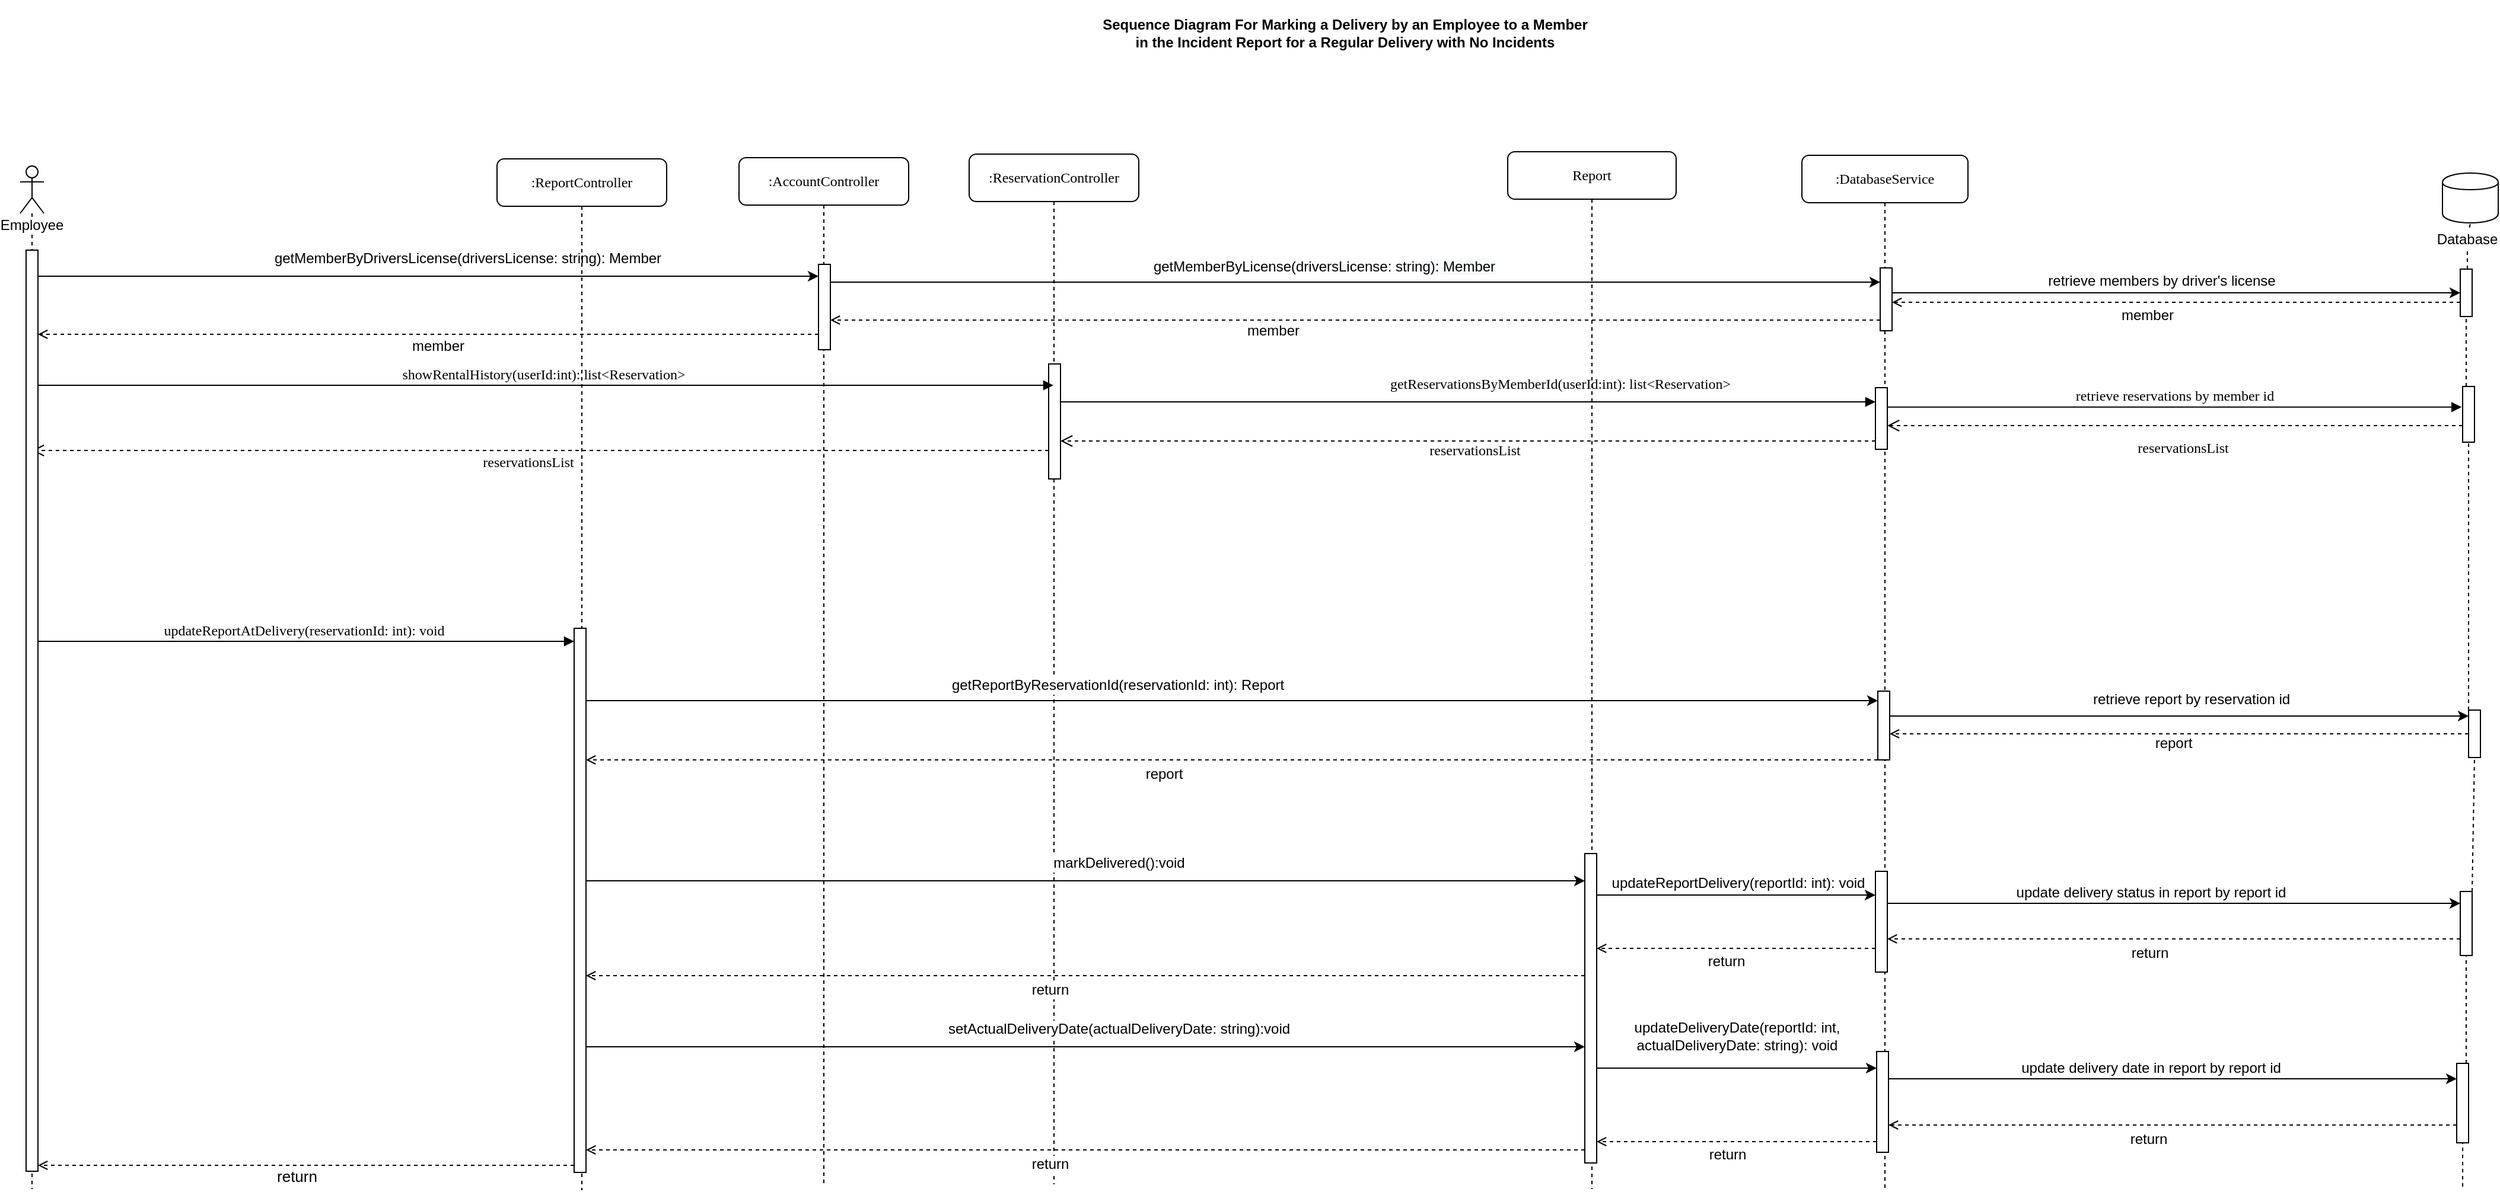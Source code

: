 <mxfile version="13.1.12" type="device"><diagram name="Page-1" id="13e1069c-82ec-6db2-03f1-153e76fe0fe0"><mxGraphModel dx="2339" dy="1403" grid="0" gridSize="10" guides="0" tooltips="1" connect="1" arrows="1" fold="1" page="0" pageScale="1" pageWidth="1100" pageHeight="850" background="#ffffff" math="0" shadow="0"><root><mxCell id="0"/><mxCell id="1" parent="0"/><mxCell id="7baba1c4bc27f4b0-4" value=":ReservationController" style="shape=umlLifeline;perimeter=lifelinePerimeter;whiteSpace=wrap;html=1;container=1;collapsible=0;recursiveResize=0;outlineConnect=0;rounded=1;shadow=0;comic=0;labelBackgroundColor=none;strokeWidth=1;fontFamily=Verdana;fontSize=12;align=center;" parent="1" vertex="1"><mxGeometry x="460" y="70" width="143" height="869" as="geometry"/></mxCell><mxCell id="2_v1sMjzPOBlrvBUJolD-1" value="" style="html=1;points=[];perimeter=orthogonalPerimeter;rounded=0;shadow=0;comic=0;labelBackgroundColor=none;strokeWidth=1;fontFamily=Verdana;fontSize=12;align=center;" vertex="1" parent="7baba1c4bc27f4b0-4"><mxGeometry x="67" y="177" width="10" height="97" as="geometry"/></mxCell><mxCell id="7baba1c4bc27f4b0-5" value=":DatabaseService" style="shape=umlLifeline;perimeter=lifelinePerimeter;whiteSpace=wrap;html=1;container=1;collapsible=0;recursiveResize=0;outlineConnect=0;rounded=1;shadow=0;comic=0;labelBackgroundColor=none;strokeWidth=1;fontFamily=Verdana;fontSize=12;align=center;" parent="1" vertex="1"><mxGeometry x="1162" y="71" width="140" height="872" as="geometry"/></mxCell><mxCell id="7baba1c4bc27f4b0-19" value="" style="html=1;points=[];perimeter=orthogonalPerimeter;rounded=0;shadow=0;comic=0;labelBackgroundColor=none;strokeWidth=1;fontFamily=Verdana;fontSize=12;align=center;" parent="7baba1c4bc27f4b0-5" vertex="1"><mxGeometry x="62" y="196" width="10" height="52" as="geometry"/></mxCell><mxCell id="VKYwvumuW-N2ufbcX_XP-7" value="" style="html=1;points=[];perimeter=orthogonalPerimeter;rounded=0;shadow=0;comic=0;labelBackgroundColor=none;strokeWidth=1;fontFamily=Verdana;fontSize=12;align=center;" parent="7baba1c4bc27f4b0-5" vertex="1"><mxGeometry x="64" y="452" width="10" height="58" as="geometry"/></mxCell><mxCell id="VKYwvumuW-N2ufbcX_XP-33" value="" style="html=1;points=[];perimeter=orthogonalPerimeter;rounded=0;shadow=0;comic=0;labelBackgroundColor=none;strokeWidth=1;fontFamily=Verdana;fontSize=12;align=center;" parent="7baba1c4bc27f4b0-5" vertex="1"><mxGeometry x="62" y="604" width="10" height="85" as="geometry"/></mxCell><mxCell id="2_v1sMjzPOBlrvBUJolD-3" value="" style="html=1;points=[];perimeter=orthogonalPerimeter;rounded=0;shadow=0;comic=0;labelBackgroundColor=none;strokeWidth=1;fontFamily=Verdana;fontSize=12;align=center;" vertex="1" parent="7baba1c4bc27f4b0-5"><mxGeometry x="66" y="95" width="10" height="53" as="geometry"/></mxCell><mxCell id="2_v1sMjzPOBlrvBUJolD-50" value="" style="html=1;points=[];perimeter=orthogonalPerimeter;rounded=0;shadow=0;comic=0;labelBackgroundColor=none;strokeWidth=1;fontFamily=Verdana;fontSize=12;align=center;" vertex="1" parent="7baba1c4bc27f4b0-5"><mxGeometry x="63" y="756" width="10" height="85" as="geometry"/></mxCell><mxCell id="7baba1c4bc27f4b0-17" value="updateReportAtDelivery(reservationId: int): void" style="html=1;verticalAlign=bottom;endArrow=block;labelBackgroundColor=none;fontFamily=Verdana;fontSize=12;edgeStyle=elbowEdgeStyle;elbow=vertical;" parent="1" edge="1" target="2_v1sMjzPOBlrvBUJolD-26" source="Q7UwtsliU7LenJTDQlE5-2"><mxGeometry relative="1" as="geometry"><mxPoint x="-258" y="367" as="sourcePoint"/><Array as="points"><mxPoint x="54" y="481"/><mxPoint x="72" y="460"/><mxPoint x="44" y="409"/><mxPoint x="-31" y="373"/><mxPoint x="82" y="428"/><mxPoint x="430.5" y="337"/><mxPoint x="510.5" y="317"/><mxPoint x="460.5" y="197"/></Array><mxPoint x="32" y="372" as="targetPoint"/></mxGeometry></mxCell><mxCell id="7baba1c4bc27f4b0-20" value="getReservationsByMemberId(userId:int): list&amp;lt;Reservation&amp;gt;" style="html=1;verticalAlign=bottom;endArrow=block;labelBackgroundColor=none;fontFamily=Verdana;fontSize=12;edgeStyle=elbowEdgeStyle;elbow=vertical;" parent="1" source="2_v1sMjzPOBlrvBUJolD-1" target="7baba1c4bc27f4b0-19" edge="1"><mxGeometry x="0.226" y="6" relative="1" as="geometry"><mxPoint x="300" y="190" as="sourcePoint"/><mxPoint x="730" y="190" as="targetPoint"/><Array as="points"><mxPoint x="604" y="279"/><mxPoint x="856" y="265"/><mxPoint x="622" y="260"/><mxPoint x="972" y="240"/><mxPoint x="795" y="253"/><mxPoint x="766" y="190"/><mxPoint x="760" y="200"/><mxPoint x="690" y="185"/></Array><mxPoint as="offset"/></mxGeometry></mxCell><mxCell id="7baba1c4bc27f4b0-21" value="reservationsList" style="html=1;verticalAlign=bottom;endArrow=open;dashed=1;endSize=8;labelBackgroundColor=none;fontFamily=Verdana;fontSize=12;edgeStyle=elbowEdgeStyle;elbow=vertical;" parent="1" source="2_v1sMjzPOBlrvBUJolD-1" target="Q7UwtsliU7LenJTDQlE5-2" edge="1"><mxGeometry x="0.024" y="19" relative="1" as="geometry"><mxPoint x="154" y="213.88" as="targetPoint"/><Array as="points"><mxPoint x="109" y="320"/><mxPoint x="471" y="303"/><mxPoint x="380" y="323"/><mxPoint x="230" y="250"/><mxPoint x="240" y="240"/><mxPoint x="190" y="214"/><mxPoint x="230" y="197"/><mxPoint x="700" y="260"/></Array><mxPoint x="290" y="250" as="sourcePoint"/><mxPoint as="offset"/></mxGeometry></mxCell><mxCell id="7baba1c4bc27f4b0-26" value="retrieve reservations by member id" style="html=1;verticalAlign=bottom;endArrow=block;labelBackgroundColor=none;fontFamily=Verdana;fontSize=12;entryX=-0.088;entryY=0.37;entryDx=0;entryDy=0;entryPerimeter=0;" parent="1" source="7baba1c4bc27f4b0-19" edge="1" target="2mEJihvLGWSnD44SEvs8-10"><mxGeometry relative="1" as="geometry"><mxPoint x="1262" y="342" as="sourcePoint"/><Array as="points"/><mxPoint x="1720" y="202" as="targetPoint"/></mxGeometry></mxCell><mxCell id="7baba1c4bc27f4b0-30" value="reservationsList" style="html=1;verticalAlign=bottom;endArrow=open;dashed=1;endSize=8;labelBackgroundColor=none;fontFamily=Verdana;fontSize=12;edgeStyle=elbowEdgeStyle;elbow=vertical;" parent="1" target="7baba1c4bc27f4b0-19" edge="1" source="2mEJihvLGWSnD44SEvs8-10"><mxGeometry x="0.892" y="225" relative="1" as="geometry"><mxPoint x="487" y="602" as="targetPoint"/><Array as="points"><mxPoint x="1251" y="299"/><mxPoint x="1284" y="289"/><mxPoint x="1463" y="273"/><mxPoint x="1545" y="283"/><mxPoint x="1232" y="232"/><mxPoint x="1172" y="223"/></Array><mxPoint x="1724.5" y="232" as="sourcePoint"/><mxPoint x="223" y="-197" as="offset"/></mxGeometry></mxCell><mxCell id="7baba1c4bc27f4b0-11" value="showRentalHistory(userId:int): list&amp;lt;Reservation&amp;gt;" style="html=1;verticalAlign=bottom;endArrow=block;labelBackgroundColor=none;fontFamily=Verdana;fontSize=12;edgeStyle=elbowEdgeStyle;elbow=vertical;" parent="1" source="Q7UwtsliU7LenJTDQlE5-2" edge="1" target="7baba1c4bc27f4b0-4"><mxGeometry relative="1" as="geometry"><mxPoint x="155" y="180" as="sourcePoint"/><mxPoint x="291" y="180" as="targetPoint"/><Array as="points"><mxPoint x="223" y="265"/><mxPoint x="297" y="254"/><mxPoint x="373" y="239"/><mxPoint x="411" y="228"/><mxPoint x="240" y="180"/></Array></mxGeometry></mxCell><mxCell id="Q7UwtsliU7LenJTDQlE5-2" value="Employee" style="shape=umlLifeline;participant=umlActor;perimeter=lifelinePerimeter;whiteSpace=wrap;html=1;container=1;collapsible=0;recursiveResize=0;verticalAlign=top;spacingTop=36;labelBackgroundColor=#ffffff;outlineConnect=0;" parent="1" vertex="1"><mxGeometry x="-340" y="80" width="20" height="863" as="geometry"/></mxCell><mxCell id="7baba1c4bc27f4b0-22" value="" style="html=1;points=[];perimeter=orthogonalPerimeter;rounded=0;shadow=0;comic=0;labelBackgroundColor=none;strokeWidth=1;fontFamily=Verdana;fontSize=12;align=center;" parent="Q7UwtsliU7LenJTDQlE5-2" vertex="1"><mxGeometry x="5" y="71" width="10" height="777" as="geometry"/></mxCell><mxCell id="Q7UwtsliU7LenJTDQlE5-5" value="reservationsList" style="html=1;verticalAlign=bottom;endArrow=open;dashed=1;endSize=8;labelBackgroundColor=none;fontFamily=Verdana;fontSize=12;edgeStyle=elbowEdgeStyle;elbow=vertical;" parent="1" source="7baba1c4bc27f4b0-19" target="2_v1sMjzPOBlrvBUJolD-1" edge="1"><mxGeometry x="-0.012" y="17" relative="1" as="geometry"><mxPoint x="300" y="240" as="targetPoint"/><Array as="points"><mxPoint x="750" y="312"/><mxPoint x="911" y="302"/><mxPoint x="680" y="240"/><mxPoint x="695" y="231"/></Array><mxPoint x="751" y="231" as="sourcePoint"/><mxPoint x="1" as="offset"/></mxGeometry></mxCell><mxCell id="2mEJihvLGWSnD44SEvs8-2" value="&lt;div&gt;&lt;b&gt;Sequence Diagram For Marking a Delivery by an Employee to a Member&lt;/b&gt;&lt;/div&gt;&lt;div&gt;&lt;b&gt;in the Incident Report for a Regular Delivery with No Incidents&lt;br&gt;&lt;/b&gt;&lt;/div&gt;" style="text;html=1;strokeColor=none;fillColor=none;align=center;verticalAlign=middle;whiteSpace=wrap;rounded=0;" parent="1" vertex="1"><mxGeometry x="558" y="-60" width="438" height="55" as="geometry"/></mxCell><mxCell id="2mEJihvLGWSnD44SEvs8-3" value="" style="shape=cylinder;whiteSpace=wrap;html=1;boundedLbl=1;backgroundOutline=1;" parent="1" vertex="1"><mxGeometry x="1702" y="86" width="47" height="42" as="geometry"/></mxCell><mxCell id="2mEJihvLGWSnD44SEvs8-9" value="" style="endArrow=none;dashed=1;html=1;entryX=0.5;entryY=1;entryDx=0;entryDy=0;" parent="1" source="2mEJihvLGWSnD44SEvs8-14" target="2mEJihvLGWSnD44SEvs8-3" edge="1"><mxGeometry width="50" height="50" relative="1" as="geometry"><mxPoint x="1726" y="534" as="sourcePoint"/><mxPoint x="1389" y="231" as="targetPoint"/></mxGeometry></mxCell><mxCell id="2mEJihvLGWSnD44SEvs8-10" value="" style="html=1;points=[];perimeter=orthogonalPerimeter;rounded=0;shadow=0;comic=0;labelBackgroundColor=none;strokeColor=#000000;strokeWidth=1;fillColor=#FFFFFF;fontFamily=Verdana;fontSize=12;fontColor=#000000;align=center;" parent="1" vertex="1"><mxGeometry x="1719" y="266" width="10" height="47" as="geometry"/></mxCell><mxCell id="2mEJihvLGWSnD44SEvs8-11" value="" style="endArrow=none;dashed=1;html=1;entryX=0.5;entryY=1;entryDx=0;entryDy=0;" parent="1" source="VKYwvumuW-N2ufbcX_XP-18" target="2mEJihvLGWSnD44SEvs8-10" edge="1"><mxGeometry width="50" height="50" relative="1" as="geometry"><mxPoint x="1724" y="470" as="sourcePoint"/><mxPoint x="1725.5" y="128" as="targetPoint"/></mxGeometry></mxCell><mxCell id="2mEJihvLGWSnD44SEvs8-14" value="Database" style="text;html=1;strokeColor=none;fillColor=none;align=center;verticalAlign=middle;whiteSpace=wrap;rounded=0;" parent="1" vertex="1"><mxGeometry x="1703" y="132" width="40" height="20" as="geometry"/></mxCell><mxCell id="2mEJihvLGWSnD44SEvs8-15" value="" style="endArrow=none;dashed=1;html=1;entryX=0.5;entryY=1;entryDx=0;entryDy=0;" parent="1" source="2_v1sMjzPOBlrvBUJolD-16" target="2mEJihvLGWSnD44SEvs8-14" edge="1"><mxGeometry width="50" height="50" relative="1" as="geometry"><mxPoint x="1725.5" y="177" as="sourcePoint"/><mxPoint x="1725.5" y="128" as="targetPoint"/></mxGeometry></mxCell><mxCell id="VKYwvumuW-N2ufbcX_XP-14" style="edgeStyle=orthogonalEdgeStyle;rounded=0;orthogonalLoop=1;jettySize=auto;html=1;" parent="1" source="2_v1sMjzPOBlrvBUJolD-26" target="VKYwvumuW-N2ufbcX_XP-7" edge="1"><mxGeometry relative="1" as="geometry"><Array as="points"><mxPoint x="690" y="531"/><mxPoint x="690" y="531"/></Array><mxPoint x="780" y="580" as="sourcePoint"/></mxGeometry></mxCell><mxCell id="2_v1sMjzPOBlrvBUJolD-34" value="&lt;font style=&quot;font-size: 12px&quot;&gt;getReportByReservationId(reservationId: int): Report&lt;/font&gt;" style="edgeLabel;html=1;align=center;verticalAlign=middle;resizable=0;points=[];" vertex="1" connectable="0" parent="VKYwvumuW-N2ufbcX_XP-14"><mxGeometry x="-0.251" relative="1" as="geometry"><mxPoint x="39.88" y="-13" as="offset"/></mxGeometry></mxCell><mxCell id="VKYwvumuW-N2ufbcX_XP-21" style="edgeStyle=orthogonalEdgeStyle;rounded=0;orthogonalLoop=1;jettySize=auto;html=1;dashed=1;endArrow=open;endFill=0;" parent="1" source="VKYwvumuW-N2ufbcX_XP-18" target="VKYwvumuW-N2ufbcX_XP-7" edge="1"><mxGeometry relative="1" as="geometry"><Array as="points"><mxPoint x="1729" y="571"/><mxPoint x="1231" y="571"/></Array></mxGeometry></mxCell><mxCell id="VKYwvumuW-N2ufbcX_XP-22" value="&lt;font style=&quot;font-size: 12px&quot;&gt;report&lt;/font&gt;" style="edgeLabel;html=1;align=center;verticalAlign=middle;resizable=0;points=[];" parent="VKYwvumuW-N2ufbcX_XP-21" vertex="1" connectable="0"><mxGeometry x="0.029" y="38" relative="1" as="geometry"><mxPoint x="1.71" y="-30.06" as="offset"/></mxGeometry></mxCell><mxCell id="VKYwvumuW-N2ufbcX_XP-18" value="" style="html=1;points=[];perimeter=orthogonalPerimeter;rounded=0;shadow=0;comic=0;labelBackgroundColor=none;strokeColor=#000000;strokeWidth=1;fillColor=#FFFFFF;fontFamily=Verdana;fontSize=12;fontColor=#000000;align=center;" parent="1" vertex="1"><mxGeometry x="1724" y="539" width="10" height="40" as="geometry"/></mxCell><mxCell id="VKYwvumuW-N2ufbcX_XP-19" value="" style="endArrow=none;dashed=1;html=1;entryX=0.5;entryY=1;entryDx=0;entryDy=0;" parent="1" source="VKYwvumuW-N2ufbcX_XP-35" target="VKYwvumuW-N2ufbcX_XP-18" edge="1"><mxGeometry width="50" height="50" relative="1" as="geometry"><mxPoint x="1723" y="1088" as="sourcePoint"/><mxPoint x="1725" y="237" as="targetPoint"/></mxGeometry></mxCell><mxCell id="VKYwvumuW-N2ufbcX_XP-20" style="edgeStyle=orthogonalEdgeStyle;rounded=0;orthogonalLoop=1;jettySize=auto;html=1;" parent="1" source="VKYwvumuW-N2ufbcX_XP-7" target="VKYwvumuW-N2ufbcX_XP-18" edge="1"><mxGeometry relative="1" as="geometry"><Array as="points"><mxPoint x="1340" y="544"/><mxPoint x="1340" y="544"/></Array></mxGeometry></mxCell><mxCell id="VKYwvumuW-N2ufbcX_XP-23" value="retrieve report by reservation id" style="text;html=1;align=center;verticalAlign=middle;resizable=0;points=[];autosize=1;" parent="1" vertex="1"><mxGeometry x="1402" y="521" width="176" height="18" as="geometry"/></mxCell><mxCell id="VKYwvumuW-N2ufbcX_XP-42" style="edgeStyle=orthogonalEdgeStyle;rounded=0;orthogonalLoop=1;jettySize=auto;html=1;dashed=1;endArrow=open;endFill=0;" parent="1" source="VKYwvumuW-N2ufbcX_XP-35" target="VKYwvumuW-N2ufbcX_XP-33" edge="1"><mxGeometry relative="1" as="geometry"><Array as="points"><mxPoint x="1597" y="732"/><mxPoint x="1597" y="732"/></Array></mxGeometry></mxCell><mxCell id="VKYwvumuW-N2ufbcX_XP-43" value="return" style="edgeLabel;html=1;align=center;verticalAlign=middle;resizable=0;points=[];fontSize=12;" parent="VKYwvumuW-N2ufbcX_XP-42" vertex="1" connectable="0"><mxGeometry x="-0.146" y="2" relative="1" as="geometry"><mxPoint x="-56" y="10" as="offset"/></mxGeometry></mxCell><mxCell id="VKYwvumuW-N2ufbcX_XP-35" value="" style="html=1;points=[];perimeter=orthogonalPerimeter;rounded=0;shadow=0;comic=0;labelBackgroundColor=none;strokeColor=#000000;strokeWidth=1;fillColor=#FFFFFF;fontFamily=Verdana;fontSize=12;fontColor=#000000;align=center;" parent="1" vertex="1"><mxGeometry x="1717" y="692" width="10" height="54" as="geometry"/></mxCell><mxCell id="VKYwvumuW-N2ufbcX_XP-36" value="" style="endArrow=none;dashed=1;html=1;entryX=0.5;entryY=1;entryDx=0;entryDy=0;" parent="1" source="2_v1sMjzPOBlrvBUJolD-51" target="VKYwvumuW-N2ufbcX_XP-35" edge="1"><mxGeometry width="50" height="50" relative="1" as="geometry"><mxPoint x="1722" y="931" as="sourcePoint"/><mxPoint x="1723.0" y="623.0" as="targetPoint"/></mxGeometry></mxCell><mxCell id="VKYwvumuW-N2ufbcX_XP-37" style="edgeStyle=orthogonalEdgeStyle;rounded=0;orthogonalLoop=1;jettySize=auto;html=1;" parent="1" source="2_v1sMjzPOBlrvBUJolD-26" target="2_v1sMjzPOBlrvBUJolD-37" edge="1"><mxGeometry relative="1" as="geometry"><Array as="points"><mxPoint x="337" y="683"/><mxPoint x="337" y="683"/></Array></mxGeometry></mxCell><mxCell id="VKYwvumuW-N2ufbcX_XP-39" value="&lt;font style=&quot;font-size: 12px&quot;&gt;markDelivered():void&lt;/font&gt;" style="edgeLabel;html=1;align=center;verticalAlign=middle;resizable=0;points=[];" parent="VKYwvumuW-N2ufbcX_XP-37" vertex="1" connectable="0"><mxGeometry x="0.065" y="2" relative="1" as="geometry"><mxPoint y="-13" as="offset"/></mxGeometry></mxCell><mxCell id="VKYwvumuW-N2ufbcX_XP-40" style="edgeStyle=orthogonalEdgeStyle;rounded=0;orthogonalLoop=1;jettySize=auto;html=1;" parent="1" source="VKYwvumuW-N2ufbcX_XP-33" target="VKYwvumuW-N2ufbcX_XP-35" edge="1"><mxGeometry relative="1" as="geometry"><Array as="points"><mxPoint x="1471" y="702"/><mxPoint x="1471" y="702"/></Array></mxGeometry></mxCell><mxCell id="VKYwvumuW-N2ufbcX_XP-41" value="update delivery status in report by report id" style="edgeLabel;html=1;align=center;verticalAlign=middle;resizable=0;points=[];fontSize=12;" parent="VKYwvumuW-N2ufbcX_XP-40" vertex="1" connectable="0"><mxGeometry x="-0.076" y="2" relative="1" as="geometry"><mxPoint x="-1" y="-7" as="offset"/></mxGeometry></mxCell><mxCell id="VKYwvumuW-N2ufbcX_XP-61" style="edgeStyle=orthogonalEdgeStyle;rounded=0;orthogonalLoop=1;jettySize=auto;html=1;dashed=1;fontSize=12;endArrow=open;endFill=0;" parent="1" source="2_v1sMjzPOBlrvBUJolD-37" target="2_v1sMjzPOBlrvBUJolD-26" edge="1"><mxGeometry relative="1" as="geometry"><Array as="points"><mxPoint x="836" y="763"/><mxPoint x="836" y="763"/></Array></mxGeometry></mxCell><mxCell id="VKYwvumuW-N2ufbcX_XP-63" value="return" style="edgeLabel;html=1;align=center;verticalAlign=middle;resizable=0;points=[];fontSize=12;" parent="VKYwvumuW-N2ufbcX_XP-61" vertex="1" connectable="0"><mxGeometry x="0.172" y="-1" relative="1" as="geometry"><mxPoint x="42.29" y="13" as="offset"/></mxGeometry></mxCell><mxCell id="2_v1sMjzPOBlrvBUJolD-4" value=":AccountController" style="shape=umlLifeline;perimeter=lifelinePerimeter;whiteSpace=wrap;html=1;container=1;collapsible=0;recursiveResize=0;outlineConnect=0;rounded=1;shadow=0;comic=0;labelBackgroundColor=none;strokeWidth=1;fontFamily=Verdana;fontSize=12;align=center;" vertex="1" parent="1"><mxGeometry x="266" y="73" width="143" height="865" as="geometry"/></mxCell><mxCell id="2_v1sMjzPOBlrvBUJolD-10" value="" style="html=1;points=[];perimeter=orthogonalPerimeter;rounded=0;shadow=0;comic=0;labelBackgroundColor=none;strokeWidth=1;fontFamily=Verdana;fontSize=12;align=center;" vertex="1" parent="2_v1sMjzPOBlrvBUJolD-4"><mxGeometry x="67" y="90" width="10" height="72" as="geometry"/></mxCell><mxCell id="2_v1sMjzPOBlrvBUJolD-11" style="edgeStyle=orthogonalEdgeStyle;rounded=0;orthogonalLoop=1;jettySize=auto;html=1;" edge="1" parent="1" source="7baba1c4bc27f4b0-22" target="2_v1sMjzPOBlrvBUJolD-10"><mxGeometry relative="1" as="geometry"><Array as="points"><mxPoint x="271" y="173"/><mxPoint x="271" y="173"/></Array></mxGeometry></mxCell><mxCell id="2_v1sMjzPOBlrvBUJolD-12" value="&lt;font style=&quot;font-size: 12px&quot;&gt;getMemberByDriversLicense(driversLicense: string): Member&lt;/font&gt;" style="edgeLabel;html=1;align=center;verticalAlign=middle;resizable=0;points=[];" vertex="1" connectable="0" parent="2_v1sMjzPOBlrvBUJolD-11"><mxGeometry x="0.216" y="2" relative="1" as="geometry"><mxPoint x="-38" y="-13" as="offset"/></mxGeometry></mxCell><mxCell id="2_v1sMjzPOBlrvBUJolD-13" style="edgeStyle=orthogonalEdgeStyle;rounded=0;orthogonalLoop=1;jettySize=auto;html=1;" edge="1" parent="1" source="2_v1sMjzPOBlrvBUJolD-10" target="2_v1sMjzPOBlrvBUJolD-3"><mxGeometry relative="1" as="geometry"><Array as="points"><mxPoint x="551" y="178"/><mxPoint x="551" y="178"/></Array></mxGeometry></mxCell><mxCell id="2_v1sMjzPOBlrvBUJolD-14" value="&lt;font style=&quot;font-size: 12px&quot;&gt;getMemberByLicense(driversLicense: string&lt;span style=&quot;font-family: &amp;#34;helvetica&amp;#34; ; text-align: left ; background-color: rgb(248 , 249 , 250)&quot;&gt;): Member&lt;br&gt;&lt;/span&gt;&lt;/font&gt;" style="edgeLabel;html=1;align=center;verticalAlign=middle;resizable=0;points=[];" vertex="1" connectable="0" parent="2_v1sMjzPOBlrvBUJolD-13"><mxGeometry x="-0.063" y="-3" relative="1" as="geometry"><mxPoint x="1" y="-16" as="offset"/></mxGeometry></mxCell><mxCell id="2_v1sMjzPOBlrvBUJolD-15" style="edgeStyle=orthogonalEdgeStyle;rounded=0;orthogonalLoop=1;jettySize=auto;html=1;startArrow=none;startFill=0;dashed=1;endArrow=open;endFill=0;" edge="1" parent="1" source="2_v1sMjzPOBlrvBUJolD-3" target="2_v1sMjzPOBlrvBUJolD-10"><mxGeometry relative="1" as="geometry"><Array as="points"><mxPoint x="510" y="210"/><mxPoint x="510" y="210"/></Array></mxGeometry></mxCell><mxCell id="2_v1sMjzPOBlrvBUJolD-22" value="&lt;font style=&quot;font-size: 12px&quot;&gt;member&lt;/font&gt;" style="edgeLabel;html=1;align=center;verticalAlign=middle;resizable=0;points=[];" vertex="1" connectable="0" parent="2_v1sMjzPOBlrvBUJolD-15"><mxGeometry x="0.869" y="-295" relative="1" as="geometry"><mxPoint x="314.47" y="304" as="offset"/></mxGeometry></mxCell><mxCell id="2_v1sMjzPOBlrvBUJolD-19" style="edgeStyle=orthogonalEdgeStyle;rounded=0;orthogonalLoop=1;jettySize=auto;html=1;dashed=1;startArrow=none;startFill=0;endArrow=open;endFill=0;" edge="1" parent="1" source="2_v1sMjzPOBlrvBUJolD-16" target="2_v1sMjzPOBlrvBUJolD-3"><mxGeometry relative="1" as="geometry"><mxPoint x="1258" y="194" as="targetPoint"/><Array as="points"><mxPoint x="1583" y="195"/><mxPoint x="1583" y="195"/></Array></mxGeometry></mxCell><mxCell id="2_v1sMjzPOBlrvBUJolD-21" value="&lt;font style=&quot;font-size: 12px&quot;&gt;member&lt;/font&gt;" style="edgeLabel;html=1;align=center;verticalAlign=middle;resizable=0;points=[];" vertex="1" connectable="0" parent="2_v1sMjzPOBlrvBUJolD-19"><mxGeometry x="0.163" y="2" relative="1" as="geometry"><mxPoint x="14.65" y="8.94" as="offset"/></mxGeometry></mxCell><mxCell id="2_v1sMjzPOBlrvBUJolD-16" value="" style="html=1;points=[];perimeter=orthogonalPerimeter;rounded=0;shadow=0;comic=0;labelBackgroundColor=none;strokeColor=#000000;strokeWidth=1;fillColor=#FFFFFF;fontFamily=Verdana;fontSize=12;fontColor=#000000;align=center;" vertex="1" parent="1"><mxGeometry x="1717" y="167" width="10" height="40" as="geometry"/></mxCell><mxCell id="2_v1sMjzPOBlrvBUJolD-17" value="" style="endArrow=none;dashed=1;html=1;entryX=0.5;entryY=1;entryDx=0;entryDy=0;" edge="1" parent="1" source="2mEJihvLGWSnD44SEvs8-10" target="2_v1sMjzPOBlrvBUJolD-16"><mxGeometry width="50" height="50" relative="1" as="geometry"><mxPoint x="1723" y="232" as="sourcePoint"/><mxPoint x="1723" y="152" as="targetPoint"/></mxGeometry></mxCell><mxCell id="2_v1sMjzPOBlrvBUJolD-18" style="edgeStyle=orthogonalEdgeStyle;rounded=0;orthogonalLoop=1;jettySize=auto;html=1;startArrow=none;startFill=0;endArrow=classic;endFill=1;" edge="1" parent="1" source="2_v1sMjzPOBlrvBUJolD-3" target="2_v1sMjzPOBlrvBUJolD-16"><mxGeometry relative="1" as="geometry"><Array as="points"><mxPoint x="1429" y="187"/><mxPoint x="1429" y="187"/></Array></mxGeometry></mxCell><mxCell id="2_v1sMjzPOBlrvBUJolD-20" value="&lt;font style=&quot;font-size: 12px&quot;&gt;retrieve members by driver's license&lt;br&gt;&lt;/font&gt;" style="edgeLabel;html=1;align=center;verticalAlign=middle;resizable=0;points=[];" vertex="1" connectable="0" parent="2_v1sMjzPOBlrvBUJolD-18"><mxGeometry x="-0.168" y="-4" relative="1" as="geometry"><mxPoint x="27" y="-14" as="offset"/></mxGeometry></mxCell><mxCell id="2_v1sMjzPOBlrvBUJolD-23" style="edgeStyle=orthogonalEdgeStyle;rounded=0;orthogonalLoop=1;jettySize=auto;html=1;startArrow=none;startFill=0;endArrow=open;endFill=0;dashed=1;" edge="1" parent="1" source="2_v1sMjzPOBlrvBUJolD-10" target="7baba1c4bc27f4b0-22"><mxGeometry relative="1" as="geometry"><Array as="points"><mxPoint x="190" y="222"/><mxPoint x="190" y="222"/></Array></mxGeometry></mxCell><mxCell id="2_v1sMjzPOBlrvBUJolD-24" value="&lt;font style=&quot;font-size: 12px&quot;&gt;member&lt;/font&gt;" style="edgeLabel;html=1;align=center;verticalAlign=middle;resizable=0;points=[];" vertex="1" connectable="0" parent="2_v1sMjzPOBlrvBUJolD-23"><mxGeometry x="0.011" y="-106" relative="1" as="geometry"><mxPoint x="10.76" y="116" as="offset"/></mxGeometry></mxCell><mxCell id="2_v1sMjzPOBlrvBUJolD-25" value=":ReportController" style="shape=umlLifeline;perimeter=lifelinePerimeter;whiteSpace=wrap;html=1;container=1;collapsible=0;recursiveResize=0;outlineConnect=0;rounded=1;shadow=0;comic=0;labelBackgroundColor=none;strokeWidth=1;fontFamily=Verdana;fontSize=12;align=center;" vertex="1" parent="1"><mxGeometry x="62" y="74" width="143" height="870" as="geometry"/></mxCell><mxCell id="2_v1sMjzPOBlrvBUJolD-26" value="" style="html=1;points=[];perimeter=orthogonalPerimeter;rounded=0;shadow=0;comic=0;labelBackgroundColor=none;strokeWidth=1;fontFamily=Verdana;fontSize=12;align=center;" vertex="1" parent="2_v1sMjzPOBlrvBUJolD-25"><mxGeometry x="65" y="396" width="10" height="459" as="geometry"/></mxCell><mxCell id="2_v1sMjzPOBlrvBUJolD-31" style="edgeStyle=orthogonalEdgeStyle;rounded=0;orthogonalLoop=1;jettySize=auto;html=1;dashed=1;startArrow=none;startFill=0;endArrow=open;endFill=0;" edge="1" parent="1" source="2_v1sMjzPOBlrvBUJolD-26" target="7baba1c4bc27f4b0-22"><mxGeometry relative="1" as="geometry"><Array as="points"><mxPoint x="-78" y="923"/><mxPoint x="-78" y="923"/></Array></mxGeometry></mxCell><mxCell id="2_v1sMjzPOBlrvBUJolD-44" value="return" style="edgeLabel;html=1;align=center;verticalAlign=middle;resizable=0;points=[];fontSize=13;" vertex="1" connectable="0" parent="2_v1sMjzPOBlrvBUJolD-31"><mxGeometry x="-0.367" y="1" relative="1" as="geometry"><mxPoint x="-91.47" y="8" as="offset"/></mxGeometry></mxCell><mxCell id="2_v1sMjzPOBlrvBUJolD-32" style="edgeStyle=orthogonalEdgeStyle;rounded=0;orthogonalLoop=1;jettySize=auto;html=1;dashed=1;startArrow=none;startFill=0;endArrow=open;endFill=0;" edge="1" parent="1" source="VKYwvumuW-N2ufbcX_XP-7" target="2_v1sMjzPOBlrvBUJolD-26"><mxGeometry relative="1" as="geometry"><mxPoint x="780" y="630" as="targetPoint"/><Array as="points"><mxPoint x="714" y="581"/><mxPoint x="714" y="581"/></Array></mxGeometry></mxCell><mxCell id="2_v1sMjzPOBlrvBUJolD-33" value="&lt;font style=&quot;font-size: 12px&quot;&gt;report&lt;/font&gt;" style="edgeLabel;html=1;align=center;verticalAlign=middle;resizable=0;points=[];" vertex="1" connectable="0" parent="2_v1sMjzPOBlrvBUJolD-32"><mxGeometry x="0.103" relative="1" as="geometry"><mxPoint x="-1.76" y="12" as="offset"/></mxGeometry></mxCell><mxCell id="2_v1sMjzPOBlrvBUJolD-36" value="Report" style="shape=umlLifeline;perimeter=lifelinePerimeter;whiteSpace=wrap;html=1;container=1;collapsible=0;recursiveResize=0;outlineConnect=0;rounded=1;shadow=0;comic=0;labelBackgroundColor=none;strokeWidth=1;fontFamily=Verdana;fontSize=12;align=center;" vertex="1" parent="1"><mxGeometry x="914" y="68" width="142" height="875" as="geometry"/></mxCell><mxCell id="2_v1sMjzPOBlrvBUJolD-37" value="" style="html=1;points=[];perimeter=orthogonalPerimeter;rounded=0;shadow=0;comic=0;labelBackgroundColor=none;strokeWidth=1;fontFamily=Verdana;fontSize=12;align=center;" vertex="1" parent="2_v1sMjzPOBlrvBUJolD-36"><mxGeometry x="65" y="592" width="10" height="261" as="geometry"/></mxCell><mxCell id="2_v1sMjzPOBlrvBUJolD-41" value="&lt;font style=&quot;font-size: 12px&quot;&gt;updateReportDelivery(reportId: int): void&lt;br&gt;&lt;/font&gt;" style="edgeStyle=orthogonalEdgeStyle;rounded=0;orthogonalLoop=1;jettySize=auto;html=1;startArrow=none;startFill=0;endArrow=classic;endFill=1;" edge="1" parent="1" source="2_v1sMjzPOBlrvBUJolD-37" target="VKYwvumuW-N2ufbcX_XP-33"><mxGeometry x="0.01" y="10" relative="1" as="geometry"><Array as="points"><mxPoint x="1028" y="695"/><mxPoint x="1028" y="695"/></Array><mxPoint as="offset"/></mxGeometry></mxCell><mxCell id="2_v1sMjzPOBlrvBUJolD-42" style="edgeStyle=orthogonalEdgeStyle;rounded=0;orthogonalLoop=1;jettySize=auto;html=1;dashed=1;startArrow=none;startFill=0;endArrow=open;endFill=0;" edge="1" parent="1" source="VKYwvumuW-N2ufbcX_XP-33" target="2_v1sMjzPOBlrvBUJolD-37"><mxGeometry relative="1" as="geometry"><Array as="points"><mxPoint x="1036" y="740"/><mxPoint x="1036" y="740"/></Array></mxGeometry></mxCell><mxCell id="2_v1sMjzPOBlrvBUJolD-43" value="&lt;font style=&quot;font-size: 12px&quot;&gt;return&lt;/font&gt;" style="edgeLabel;html=1;align=center;verticalAlign=middle;resizable=0;points=[];" vertex="1" connectable="0" parent="2_v1sMjzPOBlrvBUJolD-42"><mxGeometry x="0.535" y="89" relative="1" as="geometry"><mxPoint x="54.29" y="-78" as="offset"/></mxGeometry></mxCell><mxCell id="2_v1sMjzPOBlrvBUJolD-48" style="edgeStyle=orthogonalEdgeStyle;rounded=0;orthogonalLoop=1;jettySize=auto;html=1;" edge="1" parent="1" source="2_v1sMjzPOBlrvBUJolD-26" target="2_v1sMjzPOBlrvBUJolD-37"><mxGeometry relative="1" as="geometry"><Array as="points"><mxPoint x="615" y="823"/><mxPoint x="615" y="823"/></Array><mxPoint x="141" y="827" as="sourcePoint"/><mxPoint x="983" y="827" as="targetPoint"/></mxGeometry></mxCell><mxCell id="2_v1sMjzPOBlrvBUJolD-49" value="&lt;font style=&quot;font-size: 12px&quot;&gt;setActualDeliveryDate(&lt;/font&gt;&lt;font style=&quot;font-size: 12px&quot;&gt;actualDeliveryDate: string):void&lt;/font&gt;" style="edgeLabel;html=1;align=center;verticalAlign=middle;resizable=0;points=[];" vertex="1" connectable="0" parent="2_v1sMjzPOBlrvBUJolD-48"><mxGeometry x="0.065" y="2" relative="1" as="geometry"><mxPoint y="-13" as="offset"/></mxGeometry></mxCell><mxCell id="2_v1sMjzPOBlrvBUJolD-51" value="" style="html=1;points=[];perimeter=orthogonalPerimeter;rounded=0;shadow=0;comic=0;labelBackgroundColor=none;strokeColor=#000000;strokeWidth=1;fillColor=#FFFFFF;fontFamily=Verdana;fontSize=12;fontColor=#000000;align=center;" vertex="1" parent="1"><mxGeometry x="1714" y="837" width="10" height="67" as="geometry"/></mxCell><mxCell id="2_v1sMjzPOBlrvBUJolD-52" value="" style="endArrow=none;dashed=1;html=1;entryX=0.5;entryY=1;entryDx=0;entryDy=0;" edge="1" parent="1" target="2_v1sMjzPOBlrvBUJolD-51"><mxGeometry width="50" height="50" relative="1" as="geometry"><mxPoint x="1719" y="941" as="sourcePoint"/><mxPoint x="1722" y="746" as="targetPoint"/></mxGeometry></mxCell><mxCell id="2_v1sMjzPOBlrvBUJolD-53" value="&lt;div&gt;&lt;font style=&quot;font-size: 12px&quot;&gt;updateDeliveryDate(reportId: int,&lt;/font&gt;&lt;/div&gt;&lt;div&gt;&lt;font style=&quot;font-size: 12px&quot;&gt;&lt;font style=&quot;font-size: 12px&quot;&gt;actualDeliveryDate&lt;/font&gt;: string): void&lt;/font&gt;&lt;/div&gt;" style="edgeStyle=orthogonalEdgeStyle;rounded=0;orthogonalLoop=1;jettySize=auto;html=1;startArrow=none;startFill=0;endArrow=classic;endFill=1;" edge="1" parent="1" source="2_v1sMjzPOBlrvBUJolD-37" target="2_v1sMjzPOBlrvBUJolD-50"><mxGeometry x="0.5" y="66" relative="1" as="geometry"><mxPoint x="999" y="705.059" as="sourcePoint"/><mxPoint x="1234" y="705.059" as="targetPoint"/><Array as="points"><mxPoint x="1166" y="841"/><mxPoint x="1166" y="841"/></Array><mxPoint x="-59" y="39" as="offset"/></mxGeometry></mxCell><mxCell id="2_v1sMjzPOBlrvBUJolD-55" style="edgeStyle=orthogonalEdgeStyle;rounded=0;orthogonalLoop=1;jettySize=auto;html=1;" edge="1" parent="1" source="2_v1sMjzPOBlrvBUJolD-50" target="2_v1sMjzPOBlrvBUJolD-51"><mxGeometry relative="1" as="geometry"><Array as="points"><mxPoint x="1472" y="850"/><mxPoint x="1472" y="850"/></Array><mxPoint x="1343" y="849" as="sourcePoint"/><mxPoint x="1691" y="869" as="targetPoint"/></mxGeometry></mxCell><mxCell id="2_v1sMjzPOBlrvBUJolD-56" value="update delivery date in report by report id" style="edgeLabel;html=1;align=center;verticalAlign=middle;resizable=0;points=[];fontSize=12;" vertex="1" connectable="0" parent="2_v1sMjzPOBlrvBUJolD-55"><mxGeometry x="-0.076" y="2" relative="1" as="geometry"><mxPoint x="-1" y="-7" as="offset"/></mxGeometry></mxCell><mxCell id="2_v1sMjzPOBlrvBUJolD-57" style="edgeStyle=orthogonalEdgeStyle;rounded=0;orthogonalLoop=1;jettySize=auto;html=1;dashed=1;endArrow=open;endFill=0;" edge="1" parent="1" source="2_v1sMjzPOBlrvBUJolD-51" target="2_v1sMjzPOBlrvBUJolD-50"><mxGeometry relative="1" as="geometry"><Array as="points"><mxPoint x="1433" y="889"/><mxPoint x="1433" y="889"/></Array><mxPoint x="1647" y="1037" as="sourcePoint"/><mxPoint x="1251" y="889" as="targetPoint"/></mxGeometry></mxCell><mxCell id="2_v1sMjzPOBlrvBUJolD-58" value="return" style="edgeLabel;html=1;align=center;verticalAlign=middle;resizable=0;points=[];fontSize=12;" vertex="1" connectable="0" parent="2_v1sMjzPOBlrvBUJolD-57"><mxGeometry x="-0.146" y="2" relative="1" as="geometry"><mxPoint x="-56" y="10" as="offset"/></mxGeometry></mxCell><mxCell id="2_v1sMjzPOBlrvBUJolD-59" style="edgeStyle=orthogonalEdgeStyle;rounded=0;orthogonalLoop=1;jettySize=auto;html=1;dashed=1;startArrow=none;startFill=0;endArrow=open;endFill=0;" edge="1" parent="1" source="2_v1sMjzPOBlrvBUJolD-50" target="2_v1sMjzPOBlrvBUJolD-37"><mxGeometry relative="1" as="geometry"><mxPoint x="1220" y="898" as="sourcePoint"/><mxPoint x="985" y="898" as="targetPoint"/><Array as="points"><mxPoint x="1103" y="903"/><mxPoint x="1103" y="903"/></Array></mxGeometry></mxCell><mxCell id="2_v1sMjzPOBlrvBUJolD-60" value="&lt;font style=&quot;font-size: 12px&quot;&gt;return&lt;/font&gt;" style="edgeLabel;html=1;align=center;verticalAlign=middle;resizable=0;points=[];" vertex="1" connectable="0" parent="2_v1sMjzPOBlrvBUJolD-59"><mxGeometry x="0.535" y="89" relative="1" as="geometry"><mxPoint x="54.29" y="-78" as="offset"/></mxGeometry></mxCell><mxCell id="2_v1sMjzPOBlrvBUJolD-61" style="edgeStyle=orthogonalEdgeStyle;rounded=0;orthogonalLoop=1;jettySize=auto;html=1;dashed=1;fontSize=12;endArrow=open;endFill=0;" edge="1" parent="1" source="2_v1sMjzPOBlrvBUJolD-37" target="2_v1sMjzPOBlrvBUJolD-26"><mxGeometry relative="1" as="geometry"><Array as="points"><mxPoint x="146" y="910"/><mxPoint x="146" y="910"/></Array><mxPoint x="985" y="906.999" as="sourcePoint"/><mxPoint x="143" y="906.999" as="targetPoint"/></mxGeometry></mxCell><mxCell id="2_v1sMjzPOBlrvBUJolD-62" value="return" style="edgeLabel;html=1;align=center;verticalAlign=middle;resizable=0;points=[];fontSize=12;" vertex="1" connectable="0" parent="2_v1sMjzPOBlrvBUJolD-61"><mxGeometry x="0.172" y="-1" relative="1" as="geometry"><mxPoint x="42.29" y="13" as="offset"/></mxGeometry></mxCell></root></mxGraphModel></diagram></mxfile>